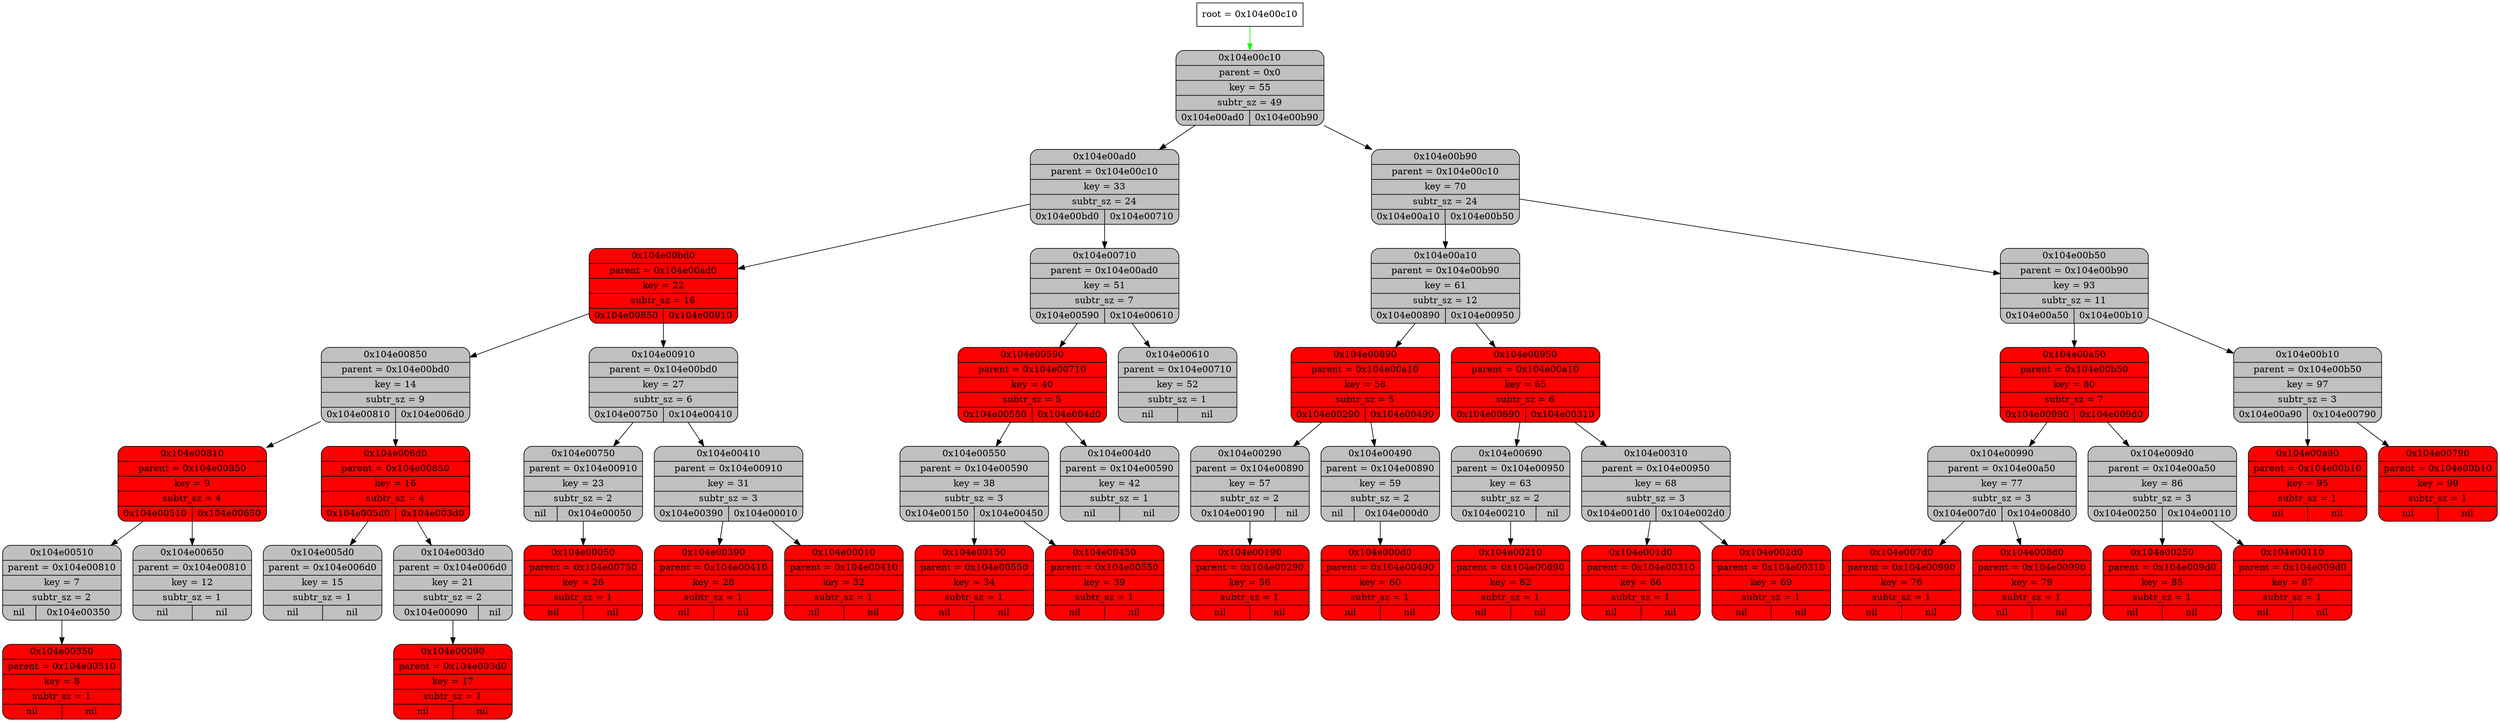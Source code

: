 digraph
{
    node_info[shape = record, label = "{root = 0x104e00c10}"];

    node_info->node_0x104e00c10 [color = "green"];
    node_0x104e00c10[shape = Mrecord, label = "{{0x104e00c10} | {parent =  0x0} | {key = 55} | {subtr_sz = 49} | {0x104e00ad0| 0x104e00b90}}",
 style="filled", fillcolor="grey"];
    node_0x104e00ad0[shape = Mrecord, label = "{{0x104e00ad0} | {parent =  0x104e00c10} | {key = 33} | {subtr_sz = 24} | {0x104e00bd0| 0x104e00710}}",
 style="filled", fillcolor="grey"];
    node_0x104e00bd0[shape = Mrecord, label = "{{0x104e00bd0} | {parent =  0x104e00ad0} | {key = 22} | {subtr_sz = 16} | {0x104e00850| 0x104e00910}}",
 style="filled", fillcolor="red"];
    node_0x104e00850[shape = Mrecord, label = "{{0x104e00850} | {parent =  0x104e00bd0} | {key = 14} | {subtr_sz = 9} | {0x104e00810| 0x104e006d0}}",
 style="filled", fillcolor="grey"];
    node_0x104e00810[shape = Mrecord, label = "{{0x104e00810} | {parent =  0x104e00850} | {key = 9} | {subtr_sz = 4} | {0x104e00510| 0x104e00650}}",
 style="filled", fillcolor="red"];
    node_0x104e00510[shape = Mrecord, label = "{{0x104e00510} | {parent =  0x104e00810} | {key = 7} | {subtr_sz = 2} | {nil | 0x104e00350}}",
 style="filled", fillcolor="grey"];
    node_0x104e00350[shape = Mrecord, label = "{{0x104e00350} | {parent =  0x104e00510} | {key = 8} | {subtr_sz = 1} | {nil | nil}}",
 style="filled", fillcolor="red"];
    node_0x104e00650[shape = Mrecord, label = "{{0x104e00650} | {parent =  0x104e00810} | {key = 12} | {subtr_sz = 1} | {nil | nil}}",
 style="filled", fillcolor="grey"];
    node_0x104e006d0[shape = Mrecord, label = "{{0x104e006d0} | {parent =  0x104e00850} | {key = 16} | {subtr_sz = 4} | {0x104e005d0| 0x104e003d0}}",
 style="filled", fillcolor="red"];
    node_0x104e005d0[shape = Mrecord, label = "{{0x104e005d0} | {parent =  0x104e006d0} | {key = 15} | {subtr_sz = 1} | {nil | nil}}",
 style="filled", fillcolor="grey"];
    node_0x104e003d0[shape = Mrecord, label = "{{0x104e003d0} | {parent =  0x104e006d0} | {key = 21} | {subtr_sz = 2} | {0x104e00090| nil}}",
 style="filled", fillcolor="grey"];
    node_0x104e00090[shape = Mrecord, label = "{{0x104e00090} | {parent =  0x104e003d0} | {key = 17} | {subtr_sz = 1} | {nil | nil}}",
 style="filled", fillcolor="red"];
    node_0x104e00910[shape = Mrecord, label = "{{0x104e00910} | {parent =  0x104e00bd0} | {key = 27} | {subtr_sz = 6} | {0x104e00750| 0x104e00410}}",
 style="filled", fillcolor="grey"];
    node_0x104e00750[shape = Mrecord, label = "{{0x104e00750} | {parent =  0x104e00910} | {key = 23} | {subtr_sz = 2} | {nil | 0x104e00050}}",
 style="filled", fillcolor="grey"];
    node_0x104e00050[shape = Mrecord, label = "{{0x104e00050} | {parent =  0x104e00750} | {key = 26} | {subtr_sz = 1} | {nil | nil}}",
 style="filled", fillcolor="red"];
    node_0x104e00410[shape = Mrecord, label = "{{0x104e00410} | {parent =  0x104e00910} | {key = 31} | {subtr_sz = 3} | {0x104e00390| 0x104e00010}}",
 style="filled", fillcolor="grey"];
    node_0x104e00390[shape = Mrecord, label = "{{0x104e00390} | {parent =  0x104e00410} | {key = 28} | {subtr_sz = 1} | {nil | nil}}",
 style="filled", fillcolor="red"];
    node_0x104e00010[shape = Mrecord, label = "{{0x104e00010} | {parent =  0x104e00410} | {key = 32} | {subtr_sz = 1} | {nil | nil}}",
 style="filled", fillcolor="red"];
    node_0x104e00710[shape = Mrecord, label = "{{0x104e00710} | {parent =  0x104e00ad0} | {key = 51} | {subtr_sz = 7} | {0x104e00590| 0x104e00610}}",
 style="filled", fillcolor="grey"];
    node_0x104e00590[shape = Mrecord, label = "{{0x104e00590} | {parent =  0x104e00710} | {key = 40} | {subtr_sz = 5} | {0x104e00550| 0x104e004d0}}",
 style="filled", fillcolor="red"];
    node_0x104e00550[shape = Mrecord, label = "{{0x104e00550} | {parent =  0x104e00590} | {key = 38} | {subtr_sz = 3} | {0x104e00150| 0x104e00450}}",
 style="filled", fillcolor="grey"];
    node_0x104e00150[shape = Mrecord, label = "{{0x104e00150} | {parent =  0x104e00550} | {key = 34} | {subtr_sz = 1} | {nil | nil}}",
 style="filled", fillcolor="red"];
    node_0x104e00450[shape = Mrecord, label = "{{0x104e00450} | {parent =  0x104e00550} | {key = 39} | {subtr_sz = 1} | {nil | nil}}",
 style="filled", fillcolor="red"];
    node_0x104e004d0[shape = Mrecord, label = "{{0x104e004d0} | {parent =  0x104e00590} | {key = 42} | {subtr_sz = 1} | {nil | nil}}",
 style="filled", fillcolor="grey"];
    node_0x104e00610[shape = Mrecord, label = "{{0x104e00610} | {parent =  0x104e00710} | {key = 52} | {subtr_sz = 1} | {nil | nil}}",
 style="filled", fillcolor="grey"];
    node_0x104e00b90[shape = Mrecord, label = "{{0x104e00b90} | {parent =  0x104e00c10} | {key = 70} | {subtr_sz = 24} | {0x104e00a10| 0x104e00b50}}",
 style="filled", fillcolor="grey"];
    node_0x104e00a10[shape = Mrecord, label = "{{0x104e00a10} | {parent =  0x104e00b90} | {key = 61} | {subtr_sz = 12} | {0x104e00890| 0x104e00950}}",
 style="filled", fillcolor="grey"];
    node_0x104e00890[shape = Mrecord, label = "{{0x104e00890} | {parent =  0x104e00a10} | {key = 58} | {subtr_sz = 5} | {0x104e00290| 0x104e00490}}",
 style="filled", fillcolor="red"];
    node_0x104e00290[shape = Mrecord, label = "{{0x104e00290} | {parent =  0x104e00890} | {key = 57} | {subtr_sz = 2} | {0x104e00190| nil}}",
 style="filled", fillcolor="grey"];
    node_0x104e00190[shape = Mrecord, label = "{{0x104e00190} | {parent =  0x104e00290} | {key = 56} | {subtr_sz = 1} | {nil | nil}}",
 style="filled", fillcolor="red"];
    node_0x104e00490[shape = Mrecord, label = "{{0x104e00490} | {parent =  0x104e00890} | {key = 59} | {subtr_sz = 2} | {nil | 0x104e000d0}}",
 style="filled", fillcolor="grey"];
    node_0x104e000d0[shape = Mrecord, label = "{{0x104e000d0} | {parent =  0x104e00490} | {key = 60} | {subtr_sz = 1} | {nil | nil}}",
 style="filled", fillcolor="red"];
    node_0x104e00950[shape = Mrecord, label = "{{0x104e00950} | {parent =  0x104e00a10} | {key = 65} | {subtr_sz = 6} | {0x104e00690| 0x104e00310}}",
 style="filled", fillcolor="red"];
    node_0x104e00690[shape = Mrecord, label = "{{0x104e00690} | {parent =  0x104e00950} | {key = 63} | {subtr_sz = 2} | {0x104e00210| nil}}",
 style="filled", fillcolor="grey"];
    node_0x104e00210[shape = Mrecord, label = "{{0x104e00210} | {parent =  0x104e00690} | {key = 62} | {subtr_sz = 1} | {nil | nil}}",
 style="filled", fillcolor="red"];
    node_0x104e00310[shape = Mrecord, label = "{{0x104e00310} | {parent =  0x104e00950} | {key = 68} | {subtr_sz = 3} | {0x104e001d0| 0x104e002d0}}",
 style="filled", fillcolor="grey"];
    node_0x104e001d0[shape = Mrecord, label = "{{0x104e001d0} | {parent =  0x104e00310} | {key = 66} | {subtr_sz = 1} | {nil | nil}}",
 style="filled", fillcolor="red"];
    node_0x104e002d0[shape = Mrecord, label = "{{0x104e002d0} | {parent =  0x104e00310} | {key = 69} | {subtr_sz = 1} | {nil | nil}}",
 style="filled", fillcolor="red"];
    node_0x104e00b50[shape = Mrecord, label = "{{0x104e00b50} | {parent =  0x104e00b90} | {key = 93} | {subtr_sz = 11} | {0x104e00a50| 0x104e00b10}}",
 style="filled", fillcolor="grey"];
    node_0x104e00a50[shape = Mrecord, label = "{{0x104e00a50} | {parent =  0x104e00b50} | {key = 80} | {subtr_sz = 7} | {0x104e00990| 0x104e009d0}}",
 style="filled", fillcolor="red"];
    node_0x104e00990[shape = Mrecord, label = "{{0x104e00990} | {parent =  0x104e00a50} | {key = 77} | {subtr_sz = 3} | {0x104e007d0| 0x104e008d0}}",
 style="filled", fillcolor="grey"];
    node_0x104e007d0[shape = Mrecord, label = "{{0x104e007d0} | {parent =  0x104e00990} | {key = 76} | {subtr_sz = 1} | {nil | nil}}",
 style="filled", fillcolor="red"];
    node_0x104e008d0[shape = Mrecord, label = "{{0x104e008d0} | {parent =  0x104e00990} | {key = 79} | {subtr_sz = 1} | {nil | nil}}",
 style="filled", fillcolor="red"];
    node_0x104e009d0[shape = Mrecord, label = "{{0x104e009d0} | {parent =  0x104e00a50} | {key = 86} | {subtr_sz = 3} | {0x104e00250| 0x104e00110}}",
 style="filled", fillcolor="grey"];
    node_0x104e00250[shape = Mrecord, label = "{{0x104e00250} | {parent =  0x104e009d0} | {key = 85} | {subtr_sz = 1} | {nil | nil}}",
 style="filled", fillcolor="red"];
    node_0x104e00110[shape = Mrecord, label = "{{0x104e00110} | {parent =  0x104e009d0} | {key = 87} | {subtr_sz = 1} | {nil | nil}}",
 style="filled", fillcolor="red"];
    node_0x104e00b10[shape = Mrecord, label = "{{0x104e00b10} | {parent =  0x104e00b50} | {key = 97} | {subtr_sz = 3} | {0x104e00a90| 0x104e00790}}",
 style="filled", fillcolor="grey"];
    node_0x104e00a90[shape = Mrecord, label = "{{0x104e00a90} | {parent =  0x104e00b10} | {key = 95} | {subtr_sz = 1} | {nil | nil}}",
 style="filled", fillcolor="red"];
    node_0x104e00790[shape = Mrecord, label = "{{0x104e00790} | {parent =  0x104e00b10} | {key = 99} | {subtr_sz = 1} | {nil | nil}}",
 style="filled", fillcolor="red"];
    node_0x104e00c10->node_0x104e00ad0
    node_0x104e00c10->node_0x104e00b90
    node_0x104e00b90->node_0x104e00a10
    node_0x104e00b90->node_0x104e00b50
    node_0x104e00b50->node_0x104e00a50
    node_0x104e00b50->node_0x104e00b10
    node_0x104e00b10->node_0x104e00a90
    node_0x104e00b10->node_0x104e00790
    node_0x104e00a50->node_0x104e00990
    node_0x104e00a50->node_0x104e009d0
    node_0x104e009d0->node_0x104e00250
    node_0x104e009d0->node_0x104e00110
    node_0x104e00990->node_0x104e007d0
    node_0x104e00990->node_0x104e008d0
    node_0x104e00a10->node_0x104e00890
    node_0x104e00a10->node_0x104e00950
    node_0x104e00950->node_0x104e00690
    node_0x104e00950->node_0x104e00310
    node_0x104e00310->node_0x104e001d0
    node_0x104e00310->node_0x104e002d0
    node_0x104e00690->node_0x104e00210
    node_0x104e00890->node_0x104e00290
    node_0x104e00890->node_0x104e00490
    node_0x104e00490->node_0x104e000d0
    node_0x104e00290->node_0x104e00190
    node_0x104e00ad0->node_0x104e00bd0
    node_0x104e00ad0->node_0x104e00710
    node_0x104e00710->node_0x104e00590
    node_0x104e00710->node_0x104e00610
    node_0x104e00590->node_0x104e00550
    node_0x104e00590->node_0x104e004d0
    node_0x104e00550->node_0x104e00150
    node_0x104e00550->node_0x104e00450
    node_0x104e00bd0->node_0x104e00850
    node_0x104e00bd0->node_0x104e00910
    node_0x104e00910->node_0x104e00750
    node_0x104e00910->node_0x104e00410
    node_0x104e00410->node_0x104e00390
    node_0x104e00410->node_0x104e00010
    node_0x104e00750->node_0x104e00050
    node_0x104e00850->node_0x104e00810
    node_0x104e00850->node_0x104e006d0
    node_0x104e006d0->node_0x104e005d0
    node_0x104e006d0->node_0x104e003d0
    node_0x104e003d0->node_0x104e00090
    node_0x104e00810->node_0x104e00510
    node_0x104e00810->node_0x104e00650
    node_0x104e00510->node_0x104e00350

}